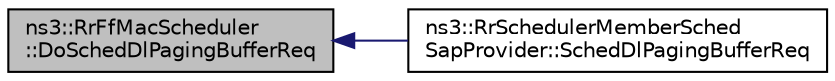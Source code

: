 digraph "ns3::RrFfMacScheduler::DoSchedDlPagingBufferReq"
{
  edge [fontname="Helvetica",fontsize="10",labelfontname="Helvetica",labelfontsize="10"];
  node [fontname="Helvetica",fontsize="10",shape=record];
  rankdir="LR";
  Node1 [label="ns3::RrFfMacScheduler\l::DoSchedDlPagingBufferReq",height=0.2,width=0.4,color="black", fillcolor="grey75", style="filled", fontcolor="black"];
  Node1 -> Node2 [dir="back",color="midnightblue",fontsize="10",style="solid"];
  Node2 [label="ns3::RrSchedulerMemberSched\lSapProvider::SchedDlPagingBufferReq",height=0.2,width=0.4,color="black", fillcolor="white", style="filled",URL="$d6/dec/classns3_1_1RrSchedulerMemberSchedSapProvider.html#acf12e06da122ad6fd90db0f4bf375620"];
}
